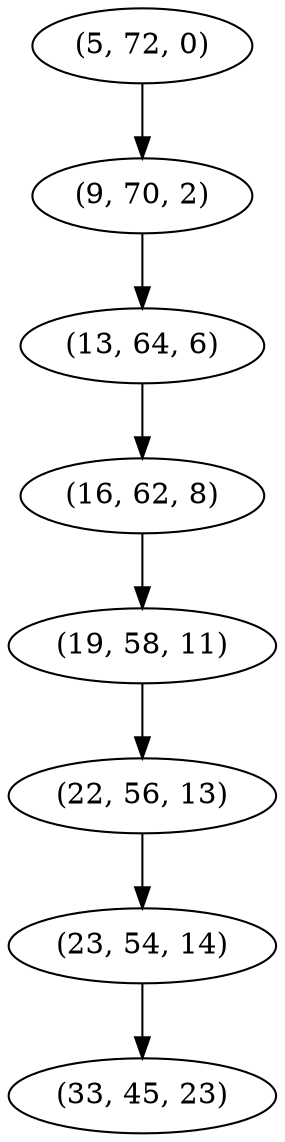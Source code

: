 digraph tree {
    "(5, 72, 0)";
    "(9, 70, 2)";
    "(13, 64, 6)";
    "(16, 62, 8)";
    "(19, 58, 11)";
    "(22, 56, 13)";
    "(23, 54, 14)";
    "(33, 45, 23)";
    "(5, 72, 0)" -> "(9, 70, 2)";
    "(9, 70, 2)" -> "(13, 64, 6)";
    "(13, 64, 6)" -> "(16, 62, 8)";
    "(16, 62, 8)" -> "(19, 58, 11)";
    "(19, 58, 11)" -> "(22, 56, 13)";
    "(22, 56, 13)" -> "(23, 54, 14)";
    "(23, 54, 14)" -> "(33, 45, 23)";
}
